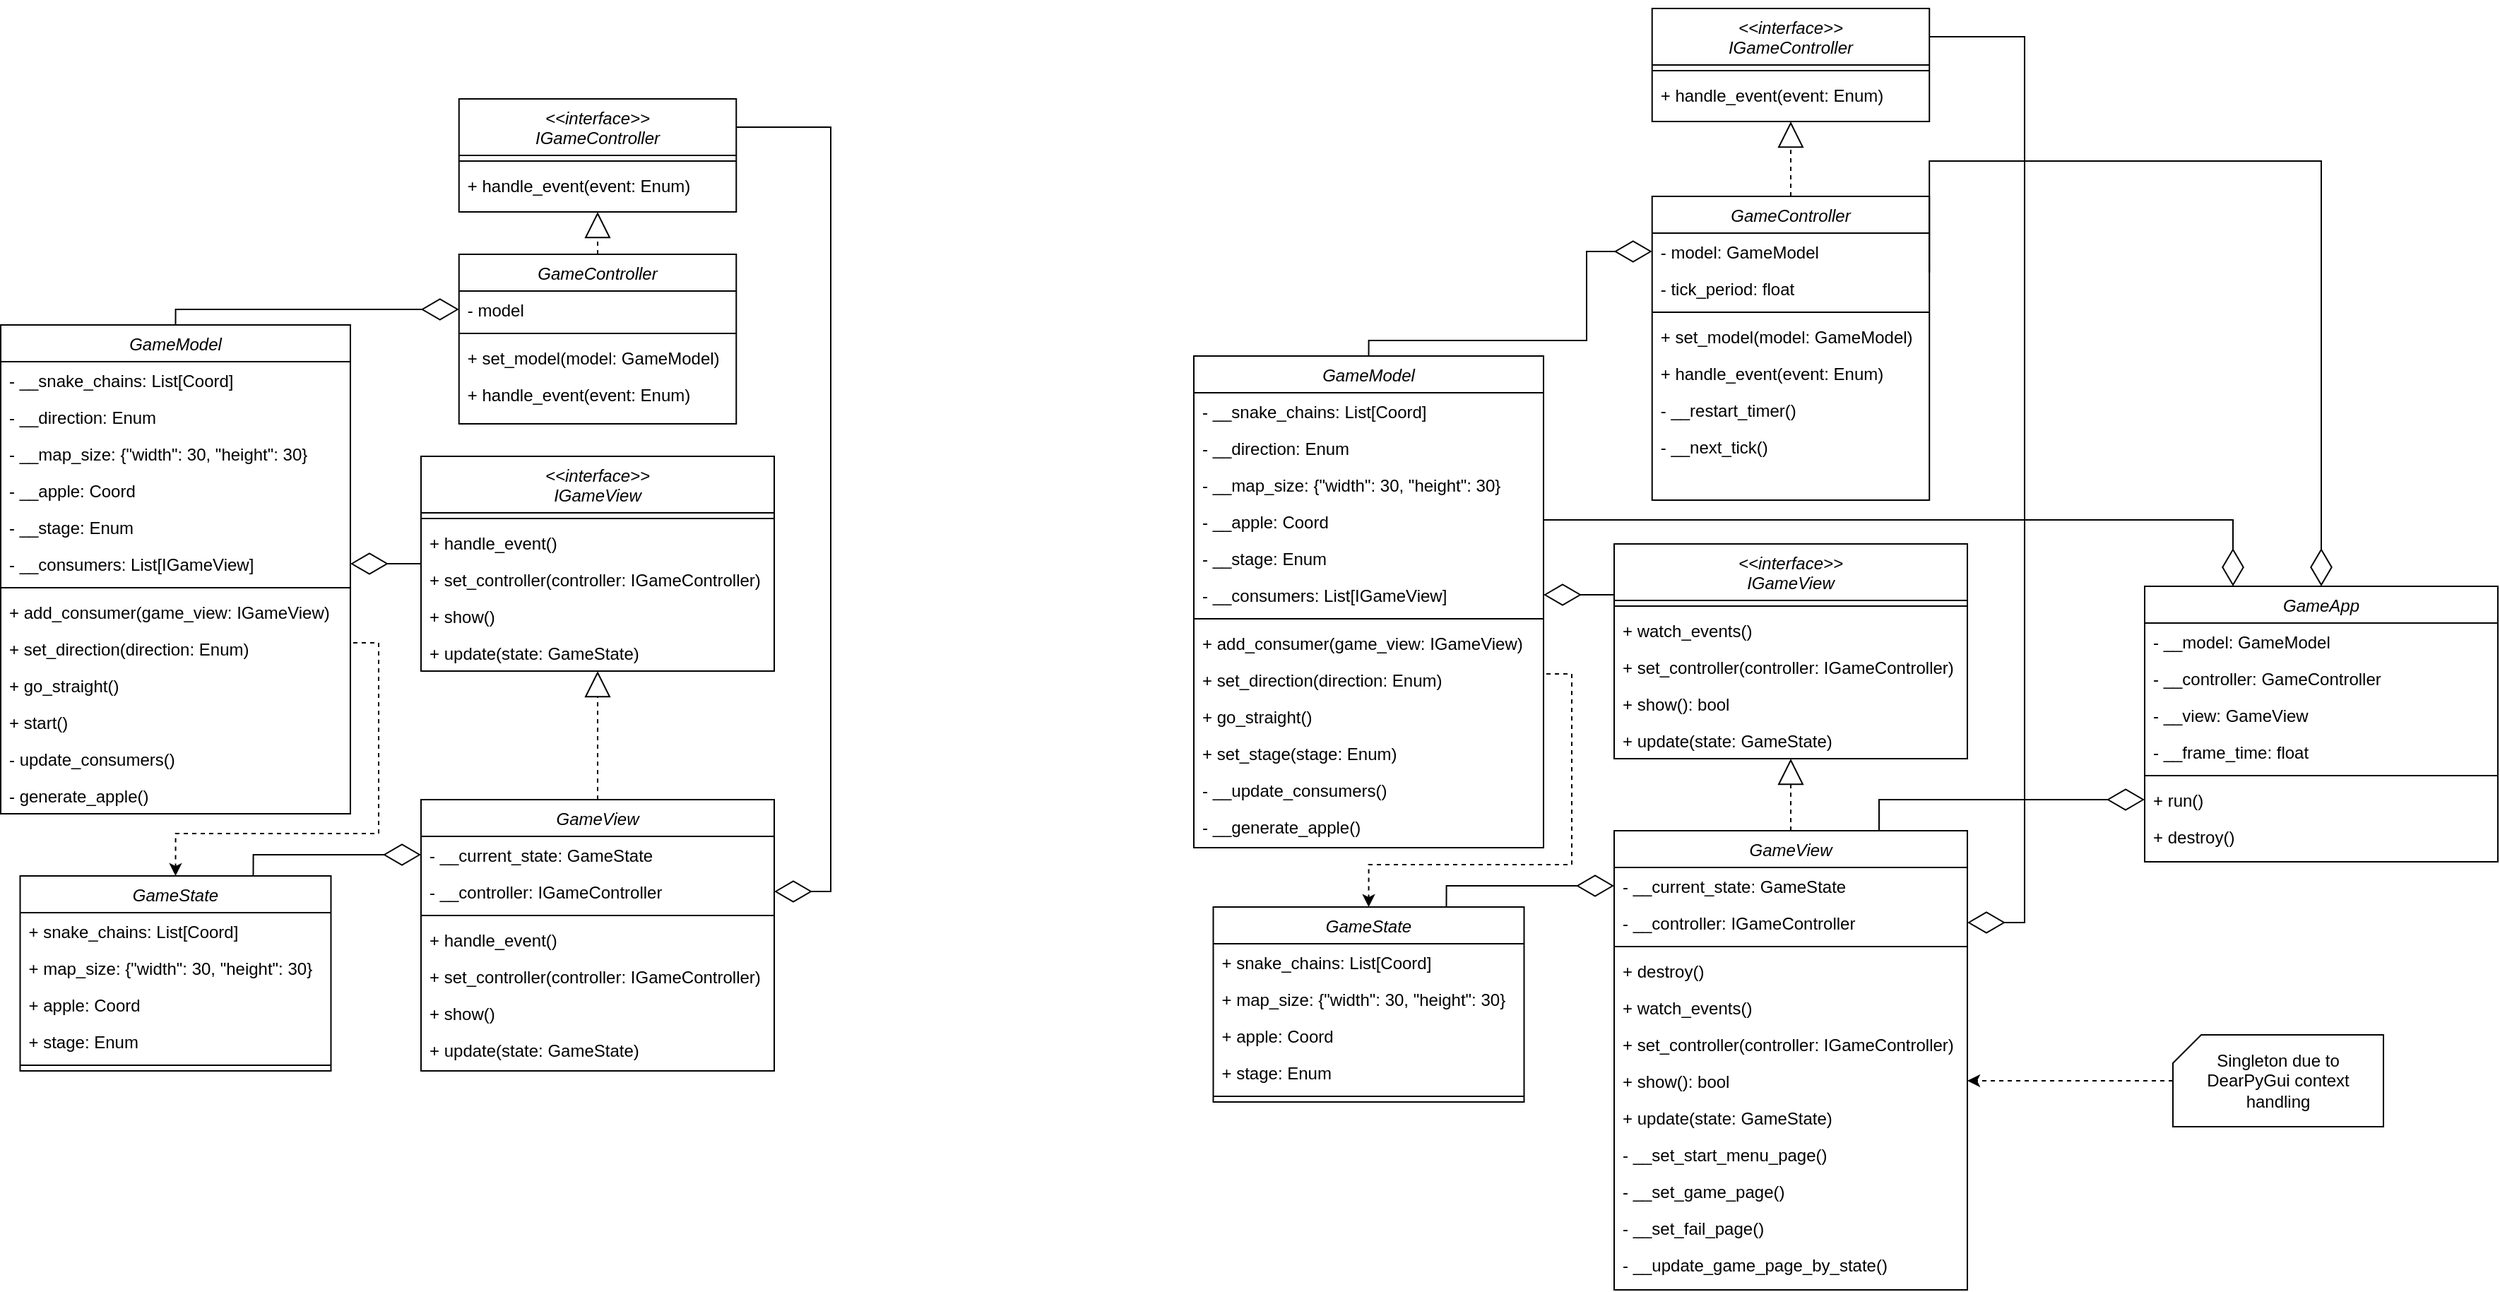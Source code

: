 <mxfile version="26.1.1">
  <diagram id="C5RBs43oDa-KdzZeNtuy" name="Page-1">
    <mxGraphModel dx="2183" dy="887" grid="0" gridSize="10" guides="1" tooltips="1" connect="1" arrows="1" fold="1" page="0" pageScale="1" pageWidth="827" pageHeight="1169" math="0" shadow="0">
      <root>
        <mxCell id="WIyWlLk6GJQsqaUBKTNV-0" />
        <mxCell id="WIyWlLk6GJQsqaUBKTNV-1" parent="WIyWlLk6GJQsqaUBKTNV-0" />
        <mxCell id="zkfFHV4jXpPFQw0GAbJ--0" value="GameController" style="swimlane;fontStyle=2;align=center;verticalAlign=top;childLayout=stackLayout;horizontal=1;startSize=26;horizontalStack=0;resizeParent=1;resizeLast=0;collapsible=1;marginBottom=0;rounded=0;shadow=0;strokeWidth=1;" parent="WIyWlLk6GJQsqaUBKTNV-1" vertex="1">
          <mxGeometry x="426.88" y="200" width="196.25" height="120" as="geometry">
            <mxRectangle x="230" y="140" width="160" height="26" as="alternateBounds" />
          </mxGeometry>
        </mxCell>
        <mxCell id="aWHL2yX7AzBpbbSKwLb2-86" value="- model" style="text;align=left;verticalAlign=top;spacingLeft=4;spacingRight=4;overflow=hidden;rotatable=0;points=[[0,0.5],[1,0.5]];portConstraint=eastwest;" parent="zkfFHV4jXpPFQw0GAbJ--0" vertex="1">
          <mxGeometry y="26" width="196.25" height="26" as="geometry" />
        </mxCell>
        <mxCell id="zkfFHV4jXpPFQw0GAbJ--4" value="" style="line;html=1;strokeWidth=1;align=left;verticalAlign=middle;spacingTop=-1;spacingLeft=3;spacingRight=3;rotatable=0;labelPosition=right;points=[];portConstraint=eastwest;" parent="zkfFHV4jXpPFQw0GAbJ--0" vertex="1">
          <mxGeometry y="52" width="196.25" height="8" as="geometry" />
        </mxCell>
        <mxCell id="aWHL2yX7AzBpbbSKwLb2-87" value="+ set_model(model: GameModel)" style="text;align=left;verticalAlign=top;spacingLeft=4;spacingRight=4;overflow=hidden;rotatable=0;points=[[0,0.5],[1,0.5]];portConstraint=eastwest;" parent="zkfFHV4jXpPFQw0GAbJ--0" vertex="1">
          <mxGeometry y="60" width="196.25" height="26" as="geometry" />
        </mxCell>
        <mxCell id="aWHL2yX7AzBpbbSKwLb2-88" value="+ handle_event(event: Enum)" style="text;align=left;verticalAlign=top;spacingLeft=4;spacingRight=4;overflow=hidden;rotatable=0;points=[[0,0.5],[1,0.5]];portConstraint=eastwest;" parent="zkfFHV4jXpPFQw0GAbJ--0" vertex="1">
          <mxGeometry y="86" width="196.25" height="26" as="geometry" />
        </mxCell>
        <mxCell id="aWHL2yX7AzBpbbSKwLb2-68" style="edgeStyle=orthogonalEdgeStyle;rounded=0;orthogonalLoop=1;jettySize=auto;html=1;dashed=1;entryX=0.5;entryY=0;entryDx=0;entryDy=0;exitX=1;exitY=0.5;exitDx=0;exitDy=0;" parent="WIyWlLk6GJQsqaUBKTNV-1" source="aWHL2yX7AzBpbbSKwLb2-71" target="aWHL2yX7AzBpbbSKwLb2-52" edge="1">
          <mxGeometry relative="1" as="geometry">
            <Array as="points">
              <mxPoint x="350" y="475" />
              <mxPoint x="370" y="475" />
              <mxPoint x="370" y="610" />
              <mxPoint x="226" y="610" />
            </Array>
          </mxGeometry>
        </mxCell>
        <mxCell id="zkfFHV4jXpPFQw0GAbJ--13" value="GameModel" style="swimlane;fontStyle=2;align=center;verticalAlign=top;childLayout=stackLayout;horizontal=1;startSize=26;horizontalStack=0;resizeParent=1;resizeLast=0;collapsible=1;marginBottom=0;rounded=0;shadow=0;strokeWidth=1;" parent="WIyWlLk6GJQsqaUBKTNV-1" vertex="1">
          <mxGeometry x="102.5" y="250" width="247.5" height="346" as="geometry">
            <mxRectangle x="340" y="380" width="170" height="26" as="alternateBounds" />
          </mxGeometry>
        </mxCell>
        <mxCell id="zkfFHV4jXpPFQw0GAbJ--14" value="- __snake_chains: List[Coord]" style="text;align=left;verticalAlign=top;spacingLeft=4;spacingRight=4;overflow=hidden;rotatable=0;points=[[0,0.5],[1,0.5]];portConstraint=eastwest;" parent="zkfFHV4jXpPFQw0GAbJ--13" vertex="1">
          <mxGeometry y="26" width="247.5" height="26" as="geometry" />
        </mxCell>
        <mxCell id="aWHL2yX7AzBpbbSKwLb2-80" value="- __direction: Enum" style="text;align=left;verticalAlign=top;spacingLeft=4;spacingRight=4;overflow=hidden;rotatable=0;points=[[0,0.5],[1,0.5]];portConstraint=eastwest;" parent="zkfFHV4jXpPFQw0GAbJ--13" vertex="1">
          <mxGeometry y="52" width="247.5" height="26" as="geometry" />
        </mxCell>
        <mxCell id="aWHL2yX7AzBpbbSKwLb2-18" value="- __map_size: {&quot;width&quot;: 30, &quot;height&quot;: 30}" style="text;align=left;verticalAlign=top;spacingLeft=4;spacingRight=4;overflow=hidden;rotatable=0;points=[[0,0.5],[1,0.5]];portConstraint=eastwest;" parent="zkfFHV4jXpPFQw0GAbJ--13" vertex="1">
          <mxGeometry y="78" width="247.5" height="26" as="geometry" />
        </mxCell>
        <mxCell id="aWHL2yX7AzBpbbSKwLb2-17" value="- __apple: Coord" style="text;align=left;verticalAlign=top;spacingLeft=4;spacingRight=4;overflow=hidden;rotatable=0;points=[[0,0.5],[1,0.5]];portConstraint=eastwest;" parent="zkfFHV4jXpPFQw0GAbJ--13" vertex="1">
          <mxGeometry y="104" width="247.5" height="26" as="geometry" />
        </mxCell>
        <mxCell id="aWHL2yX7AzBpbbSKwLb2-24" value="- __stage: Enum" style="text;align=left;verticalAlign=top;spacingLeft=4;spacingRight=4;overflow=hidden;rotatable=0;points=[[0,0.5],[1,0.5]];portConstraint=eastwest;" parent="zkfFHV4jXpPFQw0GAbJ--13" vertex="1">
          <mxGeometry y="130" width="247.5" height="26" as="geometry" />
        </mxCell>
        <mxCell id="aWHL2yX7AzBpbbSKwLb2-79" value="- __consumers: List[IGameView]" style="text;align=left;verticalAlign=top;spacingLeft=4;spacingRight=4;overflow=hidden;rotatable=0;points=[[0,0.5],[1,0.5]];portConstraint=eastwest;" parent="zkfFHV4jXpPFQw0GAbJ--13" vertex="1">
          <mxGeometry y="156" width="247.5" height="26" as="geometry" />
        </mxCell>
        <mxCell id="zkfFHV4jXpPFQw0GAbJ--15" value="" style="line;html=1;strokeWidth=1;align=left;verticalAlign=middle;spacingTop=-1;spacingLeft=3;spacingRight=3;rotatable=0;labelPosition=right;points=[];portConstraint=eastwest;" parent="zkfFHV4jXpPFQw0GAbJ--13" vertex="1">
          <mxGeometry y="182" width="247.5" height="8" as="geometry" />
        </mxCell>
        <mxCell id="aWHL2yX7AzBpbbSKwLb2-23" value="+ add_consumer(game_view: IGameView)" style="text;align=left;verticalAlign=top;spacingLeft=4;spacingRight=4;overflow=hidden;rotatable=0;points=[[0,0.5],[1,0.5]];portConstraint=eastwest;" parent="zkfFHV4jXpPFQw0GAbJ--13" vertex="1">
          <mxGeometry y="190" width="247.5" height="26" as="geometry" />
        </mxCell>
        <mxCell id="aWHL2yX7AzBpbbSKwLb2-20" value="+ set_direction(direction: Enum)" style="text;align=left;verticalAlign=top;spacingLeft=4;spacingRight=4;overflow=hidden;rotatable=0;points=[[0,0.5],[1,0.5]];portConstraint=eastwest;" parent="zkfFHV4jXpPFQw0GAbJ--13" vertex="1">
          <mxGeometry y="216" width="247.5" height="26" as="geometry" />
        </mxCell>
        <mxCell id="aWHL2yX7AzBpbbSKwLb2-22" value="+ go_straight()" style="text;align=left;verticalAlign=top;spacingLeft=4;spacingRight=4;overflow=hidden;rotatable=0;points=[[0,0.5],[1,0.5]];portConstraint=eastwest;" parent="zkfFHV4jXpPFQw0GAbJ--13" vertex="1">
          <mxGeometry y="242" width="247.5" height="26" as="geometry" />
        </mxCell>
        <mxCell id="aWHL2yX7AzBpbbSKwLb2-105" value="+ start()" style="text;align=left;verticalAlign=top;spacingLeft=4;spacingRight=4;overflow=hidden;rotatable=0;points=[[0,0.5],[1,0.5]];portConstraint=eastwest;" parent="zkfFHV4jXpPFQw0GAbJ--13" vertex="1">
          <mxGeometry y="268" width="247.5" height="26" as="geometry" />
        </mxCell>
        <mxCell id="aWHL2yX7AzBpbbSKwLb2-71" value="- update_consumers()" style="text;align=left;verticalAlign=top;spacingLeft=4;spacingRight=4;overflow=hidden;rotatable=0;points=[[0,0.5],[1,0.5]];portConstraint=eastwest;" parent="zkfFHV4jXpPFQw0GAbJ--13" vertex="1">
          <mxGeometry y="294" width="247.5" height="26" as="geometry" />
        </mxCell>
        <mxCell id="aWHL2yX7AzBpbbSKwLb2-103" value="- generate_apple()" style="text;align=left;verticalAlign=top;spacingLeft=4;spacingRight=4;overflow=hidden;rotatable=0;points=[[0,0.5],[1,0.5]];portConstraint=eastwest;" parent="zkfFHV4jXpPFQw0GAbJ--13" vertex="1">
          <mxGeometry y="320" width="247.5" height="26" as="geometry" />
        </mxCell>
        <mxCell id="aWHL2yX7AzBpbbSKwLb2-36" value="GameView" style="swimlane;fontStyle=2;align=center;verticalAlign=top;childLayout=stackLayout;horizontal=1;startSize=26;horizontalStack=0;resizeParent=1;resizeLast=0;collapsible=1;marginBottom=0;rounded=0;shadow=0;strokeWidth=1;" parent="WIyWlLk6GJQsqaUBKTNV-1" vertex="1">
          <mxGeometry x="400" y="586" width="250" height="192" as="geometry">
            <mxRectangle x="550" y="140" width="160" height="26" as="alternateBounds" />
          </mxGeometry>
        </mxCell>
        <mxCell id="aWHL2yX7AzBpbbSKwLb2-37" value="- __current_state: GameState" style="text;align=left;verticalAlign=top;spacingLeft=4;spacingRight=4;overflow=hidden;rotatable=0;points=[[0,0.5],[1,0.5]];portConstraint=eastwest;" parent="aWHL2yX7AzBpbbSKwLb2-36" vertex="1">
          <mxGeometry y="26" width="250" height="26" as="geometry" />
        </mxCell>
        <mxCell id="aWHL2yX7AzBpbbSKwLb2-83" value="- __controller: IGameController" style="text;align=left;verticalAlign=top;spacingLeft=4;spacingRight=4;overflow=hidden;rotatable=0;points=[[0,0.5],[1,0.5]];portConstraint=eastwest;" parent="aWHL2yX7AzBpbbSKwLb2-36" vertex="1">
          <mxGeometry y="52" width="250" height="26" as="geometry" />
        </mxCell>
        <mxCell id="aWHL2yX7AzBpbbSKwLb2-38" value="" style="line;html=1;strokeWidth=1;align=left;verticalAlign=middle;spacingTop=-1;spacingLeft=3;spacingRight=3;rotatable=0;labelPosition=right;points=[];portConstraint=eastwest;" parent="aWHL2yX7AzBpbbSKwLb2-36" vertex="1">
          <mxGeometry y="78" width="250" height="8" as="geometry" />
        </mxCell>
        <mxCell id="aWHL2yX7AzBpbbSKwLb2-96" value="+ handle_event()" style="text;align=left;verticalAlign=top;spacingLeft=4;spacingRight=4;overflow=hidden;rotatable=0;points=[[0,0.5],[1,0.5]];portConstraint=eastwest;" parent="aWHL2yX7AzBpbbSKwLb2-36" vertex="1">
          <mxGeometry y="86" width="250" height="26" as="geometry" />
        </mxCell>
        <mxCell id="aWHL2yX7AzBpbbSKwLb2-97" value="+ set_controller(controller: IGameController)" style="text;align=left;verticalAlign=top;spacingLeft=4;spacingRight=4;overflow=hidden;rotatable=0;points=[[0,0.5],[1,0.5]];portConstraint=eastwest;" parent="aWHL2yX7AzBpbbSKwLb2-36" vertex="1">
          <mxGeometry y="112" width="250" height="26" as="geometry" />
        </mxCell>
        <mxCell id="aWHL2yX7AzBpbbSKwLb2-98" value="+ show()" style="text;align=left;verticalAlign=top;spacingLeft=4;spacingRight=4;overflow=hidden;rotatable=0;points=[[0,0.5],[1,0.5]];portConstraint=eastwest;" parent="aWHL2yX7AzBpbbSKwLb2-36" vertex="1">
          <mxGeometry y="138" width="250" height="26" as="geometry" />
        </mxCell>
        <mxCell id="aWHL2yX7AzBpbbSKwLb2-99" value="+ update(state: GameState)" style="text;align=left;verticalAlign=top;spacingLeft=4;spacingRight=4;overflow=hidden;rotatable=0;points=[[0,0.5],[1,0.5]];portConstraint=eastwest;" parent="aWHL2yX7AzBpbbSKwLb2-36" vertex="1">
          <mxGeometry y="164" width="250" height="26" as="geometry" />
        </mxCell>
        <mxCell id="aWHL2yX7AzBpbbSKwLb2-51" value="" style="endArrow=block;endSize=16;endFill=0;html=1;rounded=0;exitX=0.5;exitY=0;exitDx=0;exitDy=0;entryX=0.5;entryY=1;entryDx=0;entryDy=0;dashed=1;" parent="WIyWlLk6GJQsqaUBKTNV-1" source="aWHL2yX7AzBpbbSKwLb2-36" target="aWHL2yX7AzBpbbSKwLb2-72" edge="1">
          <mxGeometry width="160" relative="1" as="geometry">
            <mxPoint x="148" y="408" as="sourcePoint" />
            <mxPoint x="495" y="260.0" as="targetPoint" />
          </mxGeometry>
        </mxCell>
        <mxCell id="aWHL2yX7AzBpbbSKwLb2-52" value="GameState" style="swimlane;fontStyle=2;align=center;verticalAlign=top;childLayout=stackLayout;horizontal=1;startSize=26;horizontalStack=0;resizeParent=1;resizeLast=0;collapsible=1;marginBottom=0;rounded=0;shadow=0;strokeWidth=1;" parent="WIyWlLk6GJQsqaUBKTNV-1" vertex="1">
          <mxGeometry x="116.25" y="640" width="220" height="138" as="geometry">
            <mxRectangle x="550" y="140" width="160" height="26" as="alternateBounds" />
          </mxGeometry>
        </mxCell>
        <mxCell id="aWHL2yX7AzBpbbSKwLb2-62" value="+ snake_chains: List[Coord]" style="text;align=left;verticalAlign=top;spacingLeft=4;spacingRight=4;overflow=hidden;rotatable=0;points=[[0,0.5],[1,0.5]];portConstraint=eastwest;" parent="aWHL2yX7AzBpbbSKwLb2-52" vertex="1">
          <mxGeometry y="26" width="220" height="26" as="geometry" />
        </mxCell>
        <mxCell id="aWHL2yX7AzBpbbSKwLb2-63" value="+ map_size: {&quot;width&quot;: 30, &quot;height&quot;: 30}" style="text;align=left;verticalAlign=top;spacingLeft=4;spacingRight=4;overflow=hidden;rotatable=0;points=[[0,0.5],[1,0.5]];portConstraint=eastwest;" parent="aWHL2yX7AzBpbbSKwLb2-52" vertex="1">
          <mxGeometry y="52" width="220" height="26" as="geometry" />
        </mxCell>
        <mxCell id="aWHL2yX7AzBpbbSKwLb2-64" value="+ apple: Coord" style="text;align=left;verticalAlign=top;spacingLeft=4;spacingRight=4;overflow=hidden;rotatable=0;points=[[0,0.5],[1,0.5]];portConstraint=eastwest;" parent="aWHL2yX7AzBpbbSKwLb2-52" vertex="1">
          <mxGeometry y="78" width="220" height="26" as="geometry" />
        </mxCell>
        <mxCell id="aWHL2yX7AzBpbbSKwLb2-65" value="+ stage: Enum" style="text;align=left;verticalAlign=top;spacingLeft=4;spacingRight=4;overflow=hidden;rotatable=0;points=[[0,0.5],[1,0.5]];portConstraint=eastwest;" parent="aWHL2yX7AzBpbbSKwLb2-52" vertex="1">
          <mxGeometry y="104" width="220" height="26" as="geometry" />
        </mxCell>
        <mxCell id="aWHL2yX7AzBpbbSKwLb2-54" value="" style="line;html=1;strokeWidth=1;align=left;verticalAlign=middle;spacingTop=-1;spacingLeft=3;spacingRight=3;rotatable=0;labelPosition=right;points=[];portConstraint=eastwest;" parent="aWHL2yX7AzBpbbSKwLb2-52" vertex="1">
          <mxGeometry y="130" width="220" height="8" as="geometry" />
        </mxCell>
        <mxCell id="aWHL2yX7AzBpbbSKwLb2-66" value="" style="endArrow=diamondThin;endFill=0;endSize=24;html=1;rounded=0;entryX=0;entryY=0.5;entryDx=0;entryDy=0;exitX=0.75;exitY=0;exitDx=0;exitDy=0;edgeStyle=orthogonalEdgeStyle;" parent="WIyWlLk6GJQsqaUBKTNV-1" source="aWHL2yX7AzBpbbSKwLb2-52" target="aWHL2yX7AzBpbbSKwLb2-37" edge="1">
          <mxGeometry width="160" relative="1" as="geometry">
            <mxPoint x="460" y="400" as="sourcePoint" />
            <mxPoint x="450" y="-42" as="targetPoint" />
            <Array as="points">
              <mxPoint x="281" y="625" />
            </Array>
          </mxGeometry>
        </mxCell>
        <mxCell id="aWHL2yX7AzBpbbSKwLb2-72" value="&lt;&lt;interface&gt;&gt;&#xa;IGameView" style="swimlane;fontStyle=2;align=center;verticalAlign=top;childLayout=stackLayout;horizontal=1;startSize=40;horizontalStack=0;resizeParent=1;resizeLast=0;collapsible=1;marginBottom=0;rounded=0;shadow=0;strokeWidth=1;" parent="WIyWlLk6GJQsqaUBKTNV-1" vertex="1">
          <mxGeometry x="400" y="343" width="250" height="152" as="geometry">
            <mxRectangle x="550" y="140" width="160" height="26" as="alternateBounds" />
          </mxGeometry>
        </mxCell>
        <mxCell id="aWHL2yX7AzBpbbSKwLb2-74" value="" style="line;html=1;strokeWidth=1;align=left;verticalAlign=middle;spacingTop=-1;spacingLeft=3;spacingRight=3;rotatable=0;labelPosition=right;points=[];portConstraint=eastwest;" parent="aWHL2yX7AzBpbbSKwLb2-72" vertex="1">
          <mxGeometry y="40" width="250" height="8" as="geometry" />
        </mxCell>
        <mxCell id="aWHL2yX7AzBpbbSKwLb2-84" value="+ handle_event()" style="text;align=left;verticalAlign=top;spacingLeft=4;spacingRight=4;overflow=hidden;rotatable=0;points=[[0,0.5],[1,0.5]];portConstraint=eastwest;" parent="aWHL2yX7AzBpbbSKwLb2-72" vertex="1">
          <mxGeometry y="48" width="250" height="26" as="geometry" />
        </mxCell>
        <mxCell id="aWHL2yX7AzBpbbSKwLb2-85" value="+ set_controller(controller: IGameController)" style="text;align=left;verticalAlign=top;spacingLeft=4;spacingRight=4;overflow=hidden;rotatable=0;points=[[0,0.5],[1,0.5]];portConstraint=eastwest;" parent="aWHL2yX7AzBpbbSKwLb2-72" vertex="1">
          <mxGeometry y="74" width="250" height="26" as="geometry" />
        </mxCell>
        <mxCell id="aWHL2yX7AzBpbbSKwLb2-76" value="+ show()" style="text;align=left;verticalAlign=top;spacingLeft=4;spacingRight=4;overflow=hidden;rotatable=0;points=[[0,0.5],[1,0.5]];portConstraint=eastwest;" parent="aWHL2yX7AzBpbbSKwLb2-72" vertex="1">
          <mxGeometry y="100" width="250" height="26" as="geometry" />
        </mxCell>
        <mxCell id="aWHL2yX7AzBpbbSKwLb2-81" value="+ update(state: GameState)" style="text;align=left;verticalAlign=top;spacingLeft=4;spacingRight=4;overflow=hidden;rotatable=0;points=[[0,0.5],[1,0.5]];portConstraint=eastwest;" parent="aWHL2yX7AzBpbbSKwLb2-72" vertex="1">
          <mxGeometry y="126" width="250" height="26" as="geometry" />
        </mxCell>
        <mxCell id="aWHL2yX7AzBpbbSKwLb2-78" value="" style="endArrow=diamondThin;endFill=0;endSize=24;html=1;rounded=0;entryX=1;entryY=0.5;entryDx=0;entryDy=0;exitX=0;exitY=0.5;exitDx=0;exitDy=0;edgeStyle=orthogonalEdgeStyle;" parent="WIyWlLk6GJQsqaUBKTNV-1" source="aWHL2yX7AzBpbbSKwLb2-72" target="aWHL2yX7AzBpbbSKwLb2-79" edge="1">
          <mxGeometry width="160" relative="1" as="geometry">
            <mxPoint x="465" y="540" as="sourcePoint" />
            <mxPoint x="585" y="470" as="targetPoint" />
          </mxGeometry>
        </mxCell>
        <mxCell id="aWHL2yX7AzBpbbSKwLb2-89" value="&lt;&lt;interface&gt;&gt;&#xa;IGameController" style="swimlane;fontStyle=2;align=center;verticalAlign=top;childLayout=stackLayout;horizontal=1;startSize=40;horizontalStack=0;resizeParent=1;resizeLast=0;collapsible=1;marginBottom=0;rounded=0;shadow=0;strokeWidth=1;" parent="WIyWlLk6GJQsqaUBKTNV-1" vertex="1">
          <mxGeometry x="426.88" y="90" width="196.25" height="80" as="geometry">
            <mxRectangle x="230" y="140" width="160" height="26" as="alternateBounds" />
          </mxGeometry>
        </mxCell>
        <mxCell id="aWHL2yX7AzBpbbSKwLb2-91" value="" style="line;html=1;strokeWidth=1;align=left;verticalAlign=middle;spacingTop=-1;spacingLeft=3;spacingRight=3;rotatable=0;labelPosition=right;points=[];portConstraint=eastwest;" parent="aWHL2yX7AzBpbbSKwLb2-89" vertex="1">
          <mxGeometry y="40" width="196.25" height="8" as="geometry" />
        </mxCell>
        <mxCell id="aWHL2yX7AzBpbbSKwLb2-93" value="+ handle_event(event: Enum)" style="text;align=left;verticalAlign=top;spacingLeft=4;spacingRight=4;overflow=hidden;rotatable=0;points=[[0,0.5],[1,0.5]];portConstraint=eastwest;" parent="aWHL2yX7AzBpbbSKwLb2-89" vertex="1">
          <mxGeometry y="48" width="196.25" height="26" as="geometry" />
        </mxCell>
        <mxCell id="aWHL2yX7AzBpbbSKwLb2-94" value="" style="endArrow=diamondThin;endFill=0;endSize=24;html=1;rounded=0;entryX=0;entryY=0.5;entryDx=0;entryDy=0;exitX=0.5;exitY=0;exitDx=0;exitDy=0;edgeStyle=orthogonalEdgeStyle;" parent="WIyWlLk6GJQsqaUBKTNV-1" source="zkfFHV4jXpPFQw0GAbJ--13" target="aWHL2yX7AzBpbbSKwLb2-86" edge="1">
          <mxGeometry width="160" relative="1" as="geometry">
            <mxPoint x="465" y="570" as="sourcePoint" />
            <mxPoint x="540" y="309" as="targetPoint" />
            <Array as="points">
              <mxPoint x="226" y="239" />
            </Array>
          </mxGeometry>
        </mxCell>
        <mxCell id="aWHL2yX7AzBpbbSKwLb2-95" value="" style="endArrow=block;endSize=16;endFill=0;html=1;rounded=0;exitX=0.5;exitY=0;exitDx=0;exitDy=0;dashed=1;entryX=0.5;entryY=1;entryDx=0;entryDy=0;edgeStyle=orthogonalEdgeStyle;" parent="WIyWlLk6GJQsqaUBKTNV-1" source="zkfFHV4jXpPFQw0GAbJ--0" target="aWHL2yX7AzBpbbSKwLb2-89" edge="1">
          <mxGeometry width="160" relative="1" as="geometry">
            <mxPoint x="848.13" y="550" as="sourcePoint" />
            <mxPoint x="544.13" y="-10" as="targetPoint" />
          </mxGeometry>
        </mxCell>
        <mxCell id="aWHL2yX7AzBpbbSKwLb2-101" value="" style="endArrow=diamondThin;endFill=0;endSize=24;html=1;rounded=0;entryX=1;entryY=0.5;entryDx=0;entryDy=0;exitX=1;exitY=0.25;exitDx=0;exitDy=0;edgeStyle=orthogonalEdgeStyle;" parent="WIyWlLk6GJQsqaUBKTNV-1" source="aWHL2yX7AzBpbbSKwLb2-89" target="aWHL2yX7AzBpbbSKwLb2-83" edge="1">
          <mxGeometry width="160" relative="1" as="geometry">
            <mxPoint x="236" y="230" as="sourcePoint" />
            <mxPoint x="194" y="-153" as="targetPoint" />
            <Array as="points">
              <mxPoint x="690" y="110" />
              <mxPoint x="690" y="651" />
            </Array>
          </mxGeometry>
        </mxCell>
        <mxCell id="0ZU1RupNfdoevUsRZqjX-0" value="GameController" style="swimlane;fontStyle=2;align=center;verticalAlign=top;childLayout=stackLayout;horizontal=1;startSize=26;horizontalStack=0;resizeParent=1;resizeLast=0;collapsible=1;marginBottom=0;rounded=0;shadow=0;strokeWidth=1;" vertex="1" parent="WIyWlLk6GJQsqaUBKTNV-1">
          <mxGeometry x="1271.37" y="159" width="196.25" height="215" as="geometry">
            <mxRectangle x="230" y="140" width="160" height="26" as="alternateBounds" />
          </mxGeometry>
        </mxCell>
        <mxCell id="0ZU1RupNfdoevUsRZqjX-1" value="- model: GameModel" style="text;align=left;verticalAlign=top;spacingLeft=4;spacingRight=4;overflow=hidden;rotatable=0;points=[[0,0.5],[1,0.5]];portConstraint=eastwest;" vertex="1" parent="0ZU1RupNfdoevUsRZqjX-0">
          <mxGeometry y="26" width="196.25" height="26" as="geometry" />
        </mxCell>
        <mxCell id="0ZU1RupNfdoevUsRZqjX-63" value="- tick_period: float" style="text;align=left;verticalAlign=top;spacingLeft=4;spacingRight=4;overflow=hidden;rotatable=0;points=[[0,0.5],[1,0.5]];portConstraint=eastwest;" vertex="1" parent="0ZU1RupNfdoevUsRZqjX-0">
          <mxGeometry y="52" width="196.25" height="26" as="geometry" />
        </mxCell>
        <mxCell id="0ZU1RupNfdoevUsRZqjX-2" value="" style="line;html=1;strokeWidth=1;align=left;verticalAlign=middle;spacingTop=-1;spacingLeft=3;spacingRight=3;rotatable=0;labelPosition=right;points=[];portConstraint=eastwest;" vertex="1" parent="0ZU1RupNfdoevUsRZqjX-0">
          <mxGeometry y="78" width="196.25" height="8" as="geometry" />
        </mxCell>
        <mxCell id="0ZU1RupNfdoevUsRZqjX-3" value="+ set_model(model: GameModel)" style="text;align=left;verticalAlign=top;spacingLeft=4;spacingRight=4;overflow=hidden;rotatable=0;points=[[0,0.5],[1,0.5]];portConstraint=eastwest;" vertex="1" parent="0ZU1RupNfdoevUsRZqjX-0">
          <mxGeometry y="86" width="196.25" height="26" as="geometry" />
        </mxCell>
        <mxCell id="0ZU1RupNfdoevUsRZqjX-4" value="+ handle_event(event: Enum)" style="text;align=left;verticalAlign=top;spacingLeft=4;spacingRight=4;overflow=hidden;rotatable=0;points=[[0,0.5],[1,0.5]];portConstraint=eastwest;" vertex="1" parent="0ZU1RupNfdoevUsRZqjX-0">
          <mxGeometry y="112" width="196.25" height="26" as="geometry" />
        </mxCell>
        <mxCell id="0ZU1RupNfdoevUsRZqjX-64" value="- __restart_timer()" style="text;align=left;verticalAlign=top;spacingLeft=4;spacingRight=4;overflow=hidden;rotatable=0;points=[[0,0.5],[1,0.5]];portConstraint=eastwest;" vertex="1" parent="0ZU1RupNfdoevUsRZqjX-0">
          <mxGeometry y="138" width="196.25" height="26" as="geometry" />
        </mxCell>
        <mxCell id="0ZU1RupNfdoevUsRZqjX-65" value="- __next_tick()" style="text;align=left;verticalAlign=top;spacingLeft=4;spacingRight=4;overflow=hidden;rotatable=0;points=[[0,0.5],[1,0.5]];portConstraint=eastwest;" vertex="1" parent="0ZU1RupNfdoevUsRZqjX-0">
          <mxGeometry y="164" width="196.25" height="26" as="geometry" />
        </mxCell>
        <mxCell id="0ZU1RupNfdoevUsRZqjX-5" style="edgeStyle=orthogonalEdgeStyle;rounded=0;orthogonalLoop=1;jettySize=auto;html=1;dashed=1;entryX=0.5;entryY=0;entryDx=0;entryDy=0;exitX=1;exitY=0.5;exitDx=0;exitDy=0;" edge="1" parent="WIyWlLk6GJQsqaUBKTNV-1" source="0ZU1RupNfdoevUsRZqjX-18" target="0ZU1RupNfdoevUsRZqjX-29">
          <mxGeometry relative="1" as="geometry">
            <Array as="points">
              <mxPoint x="1194.5" y="497" />
              <mxPoint x="1214.5" y="497" />
              <mxPoint x="1214.5" y="632" />
              <mxPoint x="1070.5" y="632" />
            </Array>
          </mxGeometry>
        </mxCell>
        <mxCell id="0ZU1RupNfdoevUsRZqjX-6" value="GameModel" style="swimlane;fontStyle=2;align=center;verticalAlign=top;childLayout=stackLayout;horizontal=1;startSize=26;horizontalStack=0;resizeParent=1;resizeLast=0;collapsible=1;marginBottom=0;rounded=0;shadow=0;strokeWidth=1;" vertex="1" parent="WIyWlLk6GJQsqaUBKTNV-1">
          <mxGeometry x="947" y="272" width="247.5" height="348" as="geometry">
            <mxRectangle x="340" y="380" width="170" height="26" as="alternateBounds" />
          </mxGeometry>
        </mxCell>
        <mxCell id="0ZU1RupNfdoevUsRZqjX-7" value="- __snake_chains: List[Coord]" style="text;align=left;verticalAlign=top;spacingLeft=4;spacingRight=4;overflow=hidden;rotatable=0;points=[[0,0.5],[1,0.5]];portConstraint=eastwest;" vertex="1" parent="0ZU1RupNfdoevUsRZqjX-6">
          <mxGeometry y="26" width="247.5" height="26" as="geometry" />
        </mxCell>
        <mxCell id="0ZU1RupNfdoevUsRZqjX-8" value="- __direction: Enum" style="text;align=left;verticalAlign=top;spacingLeft=4;spacingRight=4;overflow=hidden;rotatable=0;points=[[0,0.5],[1,0.5]];portConstraint=eastwest;" vertex="1" parent="0ZU1RupNfdoevUsRZqjX-6">
          <mxGeometry y="52" width="247.5" height="26" as="geometry" />
        </mxCell>
        <mxCell id="0ZU1RupNfdoevUsRZqjX-9" value="- __map_size: {&quot;width&quot;: 30, &quot;height&quot;: 30}" style="text;align=left;verticalAlign=top;spacingLeft=4;spacingRight=4;overflow=hidden;rotatable=0;points=[[0,0.5],[1,0.5]];portConstraint=eastwest;" vertex="1" parent="0ZU1RupNfdoevUsRZqjX-6">
          <mxGeometry y="78" width="247.5" height="26" as="geometry" />
        </mxCell>
        <mxCell id="0ZU1RupNfdoevUsRZqjX-10" value="- __apple: Coord" style="text;align=left;verticalAlign=top;spacingLeft=4;spacingRight=4;overflow=hidden;rotatable=0;points=[[0,0.5],[1,0.5]];portConstraint=eastwest;" vertex="1" parent="0ZU1RupNfdoevUsRZqjX-6">
          <mxGeometry y="104" width="247.5" height="26" as="geometry" />
        </mxCell>
        <mxCell id="0ZU1RupNfdoevUsRZqjX-11" value="- __stage: Enum" style="text;align=left;verticalAlign=top;spacingLeft=4;spacingRight=4;overflow=hidden;rotatable=0;points=[[0,0.5],[1,0.5]];portConstraint=eastwest;" vertex="1" parent="0ZU1RupNfdoevUsRZqjX-6">
          <mxGeometry y="130" width="247.5" height="26" as="geometry" />
        </mxCell>
        <mxCell id="0ZU1RupNfdoevUsRZqjX-12" value="- __consumers: List[IGameView]" style="text;align=left;verticalAlign=top;spacingLeft=4;spacingRight=4;overflow=hidden;rotatable=0;points=[[0,0.5],[1,0.5]];portConstraint=eastwest;" vertex="1" parent="0ZU1RupNfdoevUsRZqjX-6">
          <mxGeometry y="156" width="247.5" height="26" as="geometry" />
        </mxCell>
        <mxCell id="0ZU1RupNfdoevUsRZqjX-13" value="" style="line;html=1;strokeWidth=1;align=left;verticalAlign=middle;spacingTop=-1;spacingLeft=3;spacingRight=3;rotatable=0;labelPosition=right;points=[];portConstraint=eastwest;" vertex="1" parent="0ZU1RupNfdoevUsRZqjX-6">
          <mxGeometry y="182" width="247.5" height="8" as="geometry" />
        </mxCell>
        <mxCell id="0ZU1RupNfdoevUsRZqjX-14" value="+ add_consumer(game_view: IGameView)" style="text;align=left;verticalAlign=top;spacingLeft=4;spacingRight=4;overflow=hidden;rotatable=0;points=[[0,0.5],[1,0.5]];portConstraint=eastwest;" vertex="1" parent="0ZU1RupNfdoevUsRZqjX-6">
          <mxGeometry y="190" width="247.5" height="26" as="geometry" />
        </mxCell>
        <mxCell id="0ZU1RupNfdoevUsRZqjX-15" value="+ set_direction(direction: Enum)" style="text;align=left;verticalAlign=top;spacingLeft=4;spacingRight=4;overflow=hidden;rotatable=0;points=[[0,0.5],[1,0.5]];portConstraint=eastwest;" vertex="1" parent="0ZU1RupNfdoevUsRZqjX-6">
          <mxGeometry y="216" width="247.5" height="26" as="geometry" />
        </mxCell>
        <mxCell id="0ZU1RupNfdoevUsRZqjX-16" value="+ go_straight()" style="text;align=left;verticalAlign=top;spacingLeft=4;spacingRight=4;overflow=hidden;rotatable=0;points=[[0,0.5],[1,0.5]];portConstraint=eastwest;" vertex="1" parent="0ZU1RupNfdoevUsRZqjX-6">
          <mxGeometry y="242" width="247.5" height="26" as="geometry" />
        </mxCell>
        <mxCell id="0ZU1RupNfdoevUsRZqjX-66" value="+ set_stage(stage: Enum)" style="text;align=left;verticalAlign=top;spacingLeft=4;spacingRight=4;overflow=hidden;rotatable=0;points=[[0,0.5],[1,0.5]];portConstraint=eastwest;" vertex="1" parent="0ZU1RupNfdoevUsRZqjX-6">
          <mxGeometry y="268" width="247.5" height="26" as="geometry" />
        </mxCell>
        <mxCell id="0ZU1RupNfdoevUsRZqjX-18" value="- __update_consumers()" style="text;align=left;verticalAlign=top;spacingLeft=4;spacingRight=4;overflow=hidden;rotatable=0;points=[[0,0.5],[1,0.5]];portConstraint=eastwest;" vertex="1" parent="0ZU1RupNfdoevUsRZqjX-6">
          <mxGeometry y="294" width="247.5" height="26" as="geometry" />
        </mxCell>
        <mxCell id="0ZU1RupNfdoevUsRZqjX-19" value="- __generate_apple()" style="text;align=left;verticalAlign=top;spacingLeft=4;spacingRight=4;overflow=hidden;rotatable=0;points=[[0,0.5],[1,0.5]];portConstraint=eastwest;" vertex="1" parent="0ZU1RupNfdoevUsRZqjX-6">
          <mxGeometry y="320" width="247.5" height="26" as="geometry" />
        </mxCell>
        <mxCell id="0ZU1RupNfdoevUsRZqjX-20" value="GameView" style="swimlane;fontStyle=2;align=center;verticalAlign=top;childLayout=stackLayout;horizontal=1;startSize=26;horizontalStack=0;resizeParent=1;resizeLast=0;collapsible=1;marginBottom=0;rounded=0;shadow=0;strokeWidth=1;" vertex="1" parent="WIyWlLk6GJQsqaUBKTNV-1">
          <mxGeometry x="1244.5" y="608" width="250" height="325" as="geometry">
            <mxRectangle x="550" y="140" width="160" height="26" as="alternateBounds" />
          </mxGeometry>
        </mxCell>
        <mxCell id="0ZU1RupNfdoevUsRZqjX-21" value="- __current_state: GameState" style="text;align=left;verticalAlign=top;spacingLeft=4;spacingRight=4;overflow=hidden;rotatable=0;points=[[0,0.5],[1,0.5]];portConstraint=eastwest;" vertex="1" parent="0ZU1RupNfdoevUsRZqjX-20">
          <mxGeometry y="26" width="250" height="26" as="geometry" />
        </mxCell>
        <mxCell id="0ZU1RupNfdoevUsRZqjX-22" value="- __controller: IGameController" style="text;align=left;verticalAlign=top;spacingLeft=4;spacingRight=4;overflow=hidden;rotatable=0;points=[[0,0.5],[1,0.5]];portConstraint=eastwest;" vertex="1" parent="0ZU1RupNfdoevUsRZqjX-20">
          <mxGeometry y="52" width="250" height="26" as="geometry" />
        </mxCell>
        <mxCell id="0ZU1RupNfdoevUsRZqjX-23" value="" style="line;html=1;strokeWidth=1;align=left;verticalAlign=middle;spacingTop=-1;spacingLeft=3;spacingRight=3;rotatable=0;labelPosition=right;points=[];portConstraint=eastwest;" vertex="1" parent="0ZU1RupNfdoevUsRZqjX-20">
          <mxGeometry y="78" width="250" height="8" as="geometry" />
        </mxCell>
        <mxCell id="0ZU1RupNfdoevUsRZqjX-69" value="+ destroy()" style="text;align=left;verticalAlign=top;spacingLeft=4;spacingRight=4;overflow=hidden;rotatable=0;points=[[0,0.5],[1,0.5]];portConstraint=eastwest;" vertex="1" parent="0ZU1RupNfdoevUsRZqjX-20">
          <mxGeometry y="86" width="250" height="26" as="geometry" />
        </mxCell>
        <mxCell id="0ZU1RupNfdoevUsRZqjX-24" value="+ watch_events()" style="text;align=left;verticalAlign=top;spacingLeft=4;spacingRight=4;overflow=hidden;rotatable=0;points=[[0,0.5],[1,0.5]];portConstraint=eastwest;" vertex="1" parent="0ZU1RupNfdoevUsRZqjX-20">
          <mxGeometry y="112" width="250" height="26" as="geometry" />
        </mxCell>
        <mxCell id="0ZU1RupNfdoevUsRZqjX-25" value="+ set_controller(controller: IGameController)" style="text;align=left;verticalAlign=top;spacingLeft=4;spacingRight=4;overflow=hidden;rotatable=0;points=[[0,0.5],[1,0.5]];portConstraint=eastwest;" vertex="1" parent="0ZU1RupNfdoevUsRZqjX-20">
          <mxGeometry y="138" width="250" height="26" as="geometry" />
        </mxCell>
        <mxCell id="0ZU1RupNfdoevUsRZqjX-26" value="+ show(): bool" style="text;align=left;verticalAlign=top;spacingLeft=4;spacingRight=4;overflow=hidden;rotatable=0;points=[[0,0.5],[1,0.5]];portConstraint=eastwest;" vertex="1" parent="0ZU1RupNfdoevUsRZqjX-20">
          <mxGeometry y="164" width="250" height="26" as="geometry" />
        </mxCell>
        <mxCell id="0ZU1RupNfdoevUsRZqjX-27" value="+ update(state: GameState)" style="text;align=left;verticalAlign=top;spacingLeft=4;spacingRight=4;overflow=hidden;rotatable=0;points=[[0,0.5],[1,0.5]];portConstraint=eastwest;" vertex="1" parent="0ZU1RupNfdoevUsRZqjX-20">
          <mxGeometry y="190" width="250" height="26" as="geometry" />
        </mxCell>
        <mxCell id="0ZU1RupNfdoevUsRZqjX-70" value="- __set_start_menu_page()" style="text;align=left;verticalAlign=top;spacingLeft=4;spacingRight=4;overflow=hidden;rotatable=0;points=[[0,0.5],[1,0.5]];portConstraint=eastwest;" vertex="1" parent="0ZU1RupNfdoevUsRZqjX-20">
          <mxGeometry y="216" width="250" height="26" as="geometry" />
        </mxCell>
        <mxCell id="0ZU1RupNfdoevUsRZqjX-71" value="- __set_game_page()" style="text;align=left;verticalAlign=top;spacingLeft=4;spacingRight=4;overflow=hidden;rotatable=0;points=[[0,0.5],[1,0.5]];portConstraint=eastwest;" vertex="1" parent="0ZU1RupNfdoevUsRZqjX-20">
          <mxGeometry y="242" width="250" height="26" as="geometry" />
        </mxCell>
        <mxCell id="0ZU1RupNfdoevUsRZqjX-72" value="- __set_fail_page()" style="text;align=left;verticalAlign=top;spacingLeft=4;spacingRight=4;overflow=hidden;rotatable=0;points=[[0,0.5],[1,0.5]];portConstraint=eastwest;" vertex="1" parent="0ZU1RupNfdoevUsRZqjX-20">
          <mxGeometry y="268" width="250" height="26" as="geometry" />
        </mxCell>
        <mxCell id="0ZU1RupNfdoevUsRZqjX-73" value="- __update_game_page_by_state()" style="text;align=left;verticalAlign=top;spacingLeft=4;spacingRight=4;overflow=hidden;rotatable=0;points=[[0,0.5],[1,0.5]];portConstraint=eastwest;" vertex="1" parent="0ZU1RupNfdoevUsRZqjX-20">
          <mxGeometry y="294" width="250" height="26" as="geometry" />
        </mxCell>
        <mxCell id="0ZU1RupNfdoevUsRZqjX-28" value="" style="endArrow=block;endSize=16;endFill=0;html=1;rounded=0;exitX=0.5;exitY=0;exitDx=0;exitDy=0;entryX=0.5;entryY=1;entryDx=0;entryDy=0;dashed=1;" edge="1" parent="WIyWlLk6GJQsqaUBKTNV-1" source="0ZU1RupNfdoevUsRZqjX-20" target="0ZU1RupNfdoevUsRZqjX-36">
          <mxGeometry width="160" relative="1" as="geometry">
            <mxPoint x="992.5" y="430" as="sourcePoint" />
            <mxPoint x="1339.5" y="282.0" as="targetPoint" />
          </mxGeometry>
        </mxCell>
        <mxCell id="0ZU1RupNfdoevUsRZqjX-29" value="GameState" style="swimlane;fontStyle=2;align=center;verticalAlign=top;childLayout=stackLayout;horizontal=1;startSize=26;horizontalStack=0;resizeParent=1;resizeLast=0;collapsible=1;marginBottom=0;rounded=0;shadow=0;strokeWidth=1;" vertex="1" parent="WIyWlLk6GJQsqaUBKTNV-1">
          <mxGeometry x="960.75" y="662" width="220" height="138" as="geometry">
            <mxRectangle x="550" y="140" width="160" height="26" as="alternateBounds" />
          </mxGeometry>
        </mxCell>
        <mxCell id="0ZU1RupNfdoevUsRZqjX-30" value="+ snake_chains: List[Coord]" style="text;align=left;verticalAlign=top;spacingLeft=4;spacingRight=4;overflow=hidden;rotatable=0;points=[[0,0.5],[1,0.5]];portConstraint=eastwest;" vertex="1" parent="0ZU1RupNfdoevUsRZqjX-29">
          <mxGeometry y="26" width="220" height="26" as="geometry" />
        </mxCell>
        <mxCell id="0ZU1RupNfdoevUsRZqjX-31" value="+ map_size: {&quot;width&quot;: 30, &quot;height&quot;: 30}" style="text;align=left;verticalAlign=top;spacingLeft=4;spacingRight=4;overflow=hidden;rotatable=0;points=[[0,0.5],[1,0.5]];portConstraint=eastwest;" vertex="1" parent="0ZU1RupNfdoevUsRZqjX-29">
          <mxGeometry y="52" width="220" height="26" as="geometry" />
        </mxCell>
        <mxCell id="0ZU1RupNfdoevUsRZqjX-32" value="+ apple: Coord" style="text;align=left;verticalAlign=top;spacingLeft=4;spacingRight=4;overflow=hidden;rotatable=0;points=[[0,0.5],[1,0.5]];portConstraint=eastwest;" vertex="1" parent="0ZU1RupNfdoevUsRZqjX-29">
          <mxGeometry y="78" width="220" height="26" as="geometry" />
        </mxCell>
        <mxCell id="0ZU1RupNfdoevUsRZqjX-33" value="+ stage: Enum" style="text;align=left;verticalAlign=top;spacingLeft=4;spacingRight=4;overflow=hidden;rotatable=0;points=[[0,0.5],[1,0.5]];portConstraint=eastwest;" vertex="1" parent="0ZU1RupNfdoevUsRZqjX-29">
          <mxGeometry y="104" width="220" height="26" as="geometry" />
        </mxCell>
        <mxCell id="0ZU1RupNfdoevUsRZqjX-34" value="" style="line;html=1;strokeWidth=1;align=left;verticalAlign=middle;spacingTop=-1;spacingLeft=3;spacingRight=3;rotatable=0;labelPosition=right;points=[];portConstraint=eastwest;" vertex="1" parent="0ZU1RupNfdoevUsRZqjX-29">
          <mxGeometry y="130" width="220" height="8" as="geometry" />
        </mxCell>
        <mxCell id="0ZU1RupNfdoevUsRZqjX-35" value="" style="endArrow=diamondThin;endFill=0;endSize=24;html=1;rounded=0;entryX=0;entryY=0.5;entryDx=0;entryDy=0;exitX=0.75;exitY=0;exitDx=0;exitDy=0;edgeStyle=orthogonalEdgeStyle;" edge="1" parent="WIyWlLk6GJQsqaUBKTNV-1" source="0ZU1RupNfdoevUsRZqjX-29" target="0ZU1RupNfdoevUsRZqjX-21">
          <mxGeometry width="160" relative="1" as="geometry">
            <mxPoint x="1304.5" y="422" as="sourcePoint" />
            <mxPoint x="1294.5" y="-20" as="targetPoint" />
            <Array as="points">
              <mxPoint x="1125.5" y="647" />
            </Array>
          </mxGeometry>
        </mxCell>
        <mxCell id="0ZU1RupNfdoevUsRZqjX-36" value="&lt;&lt;interface&gt;&gt;&#xa;IGameView" style="swimlane;fontStyle=2;align=center;verticalAlign=top;childLayout=stackLayout;horizontal=1;startSize=40;horizontalStack=0;resizeParent=1;resizeLast=0;collapsible=1;marginBottom=0;rounded=0;shadow=0;strokeWidth=1;" vertex="1" parent="WIyWlLk6GJQsqaUBKTNV-1">
          <mxGeometry x="1244.5" y="405" width="250" height="152" as="geometry">
            <mxRectangle x="550" y="140" width="160" height="26" as="alternateBounds" />
          </mxGeometry>
        </mxCell>
        <mxCell id="0ZU1RupNfdoevUsRZqjX-37" value="" style="line;html=1;strokeWidth=1;align=left;verticalAlign=middle;spacingTop=-1;spacingLeft=3;spacingRight=3;rotatable=0;labelPosition=right;points=[];portConstraint=eastwest;" vertex="1" parent="0ZU1RupNfdoevUsRZqjX-36">
          <mxGeometry y="40" width="250" height="8" as="geometry" />
        </mxCell>
        <mxCell id="0ZU1RupNfdoevUsRZqjX-38" value="+ watch_events()" style="text;align=left;verticalAlign=top;spacingLeft=4;spacingRight=4;overflow=hidden;rotatable=0;points=[[0,0.5],[1,0.5]];portConstraint=eastwest;" vertex="1" parent="0ZU1RupNfdoevUsRZqjX-36">
          <mxGeometry y="48" width="250" height="26" as="geometry" />
        </mxCell>
        <mxCell id="0ZU1RupNfdoevUsRZqjX-39" value="+ set_controller(controller: IGameController)" style="text;align=left;verticalAlign=top;spacingLeft=4;spacingRight=4;overflow=hidden;rotatable=0;points=[[0,0.5],[1,0.5]];portConstraint=eastwest;" vertex="1" parent="0ZU1RupNfdoevUsRZqjX-36">
          <mxGeometry y="74" width="250" height="26" as="geometry" />
        </mxCell>
        <mxCell id="0ZU1RupNfdoevUsRZqjX-40" value="+ show(): bool" style="text;align=left;verticalAlign=top;spacingLeft=4;spacingRight=4;overflow=hidden;rotatable=0;points=[[0,0.5],[1,0.5]];portConstraint=eastwest;" vertex="1" parent="0ZU1RupNfdoevUsRZqjX-36">
          <mxGeometry y="100" width="250" height="26" as="geometry" />
        </mxCell>
        <mxCell id="0ZU1RupNfdoevUsRZqjX-41" value="+ update(state: GameState)" style="text;align=left;verticalAlign=top;spacingLeft=4;spacingRight=4;overflow=hidden;rotatable=0;points=[[0,0.5],[1,0.5]];portConstraint=eastwest;" vertex="1" parent="0ZU1RupNfdoevUsRZqjX-36">
          <mxGeometry y="126" width="250" height="26" as="geometry" />
        </mxCell>
        <mxCell id="0ZU1RupNfdoevUsRZqjX-42" value="" style="endArrow=diamondThin;endFill=0;endSize=24;html=1;rounded=0;entryX=1;entryY=0.5;entryDx=0;entryDy=0;exitX=0;exitY=0.25;exitDx=0;exitDy=0;edgeStyle=orthogonalEdgeStyle;" edge="1" parent="WIyWlLk6GJQsqaUBKTNV-1" source="0ZU1RupNfdoevUsRZqjX-36" target="0ZU1RupNfdoevUsRZqjX-12">
          <mxGeometry width="160" relative="1" as="geometry">
            <mxPoint x="1309.5" y="562" as="sourcePoint" />
            <mxPoint x="1429.5" y="492" as="targetPoint" />
            <Array as="points">
              <mxPoint x="1245" y="441" />
            </Array>
          </mxGeometry>
        </mxCell>
        <mxCell id="0ZU1RupNfdoevUsRZqjX-43" value="&lt;&lt;interface&gt;&gt;&#xa;IGameController" style="swimlane;fontStyle=2;align=center;verticalAlign=top;childLayout=stackLayout;horizontal=1;startSize=40;horizontalStack=0;resizeParent=1;resizeLast=0;collapsible=1;marginBottom=0;rounded=0;shadow=0;strokeWidth=1;" vertex="1" parent="WIyWlLk6GJQsqaUBKTNV-1">
          <mxGeometry x="1271.37" y="26" width="196.25" height="80" as="geometry">
            <mxRectangle x="230" y="140" width="160" height="26" as="alternateBounds" />
          </mxGeometry>
        </mxCell>
        <mxCell id="0ZU1RupNfdoevUsRZqjX-44" value="" style="line;html=1;strokeWidth=1;align=left;verticalAlign=middle;spacingTop=-1;spacingLeft=3;spacingRight=3;rotatable=0;labelPosition=right;points=[];portConstraint=eastwest;" vertex="1" parent="0ZU1RupNfdoevUsRZqjX-43">
          <mxGeometry y="40" width="196.25" height="8" as="geometry" />
        </mxCell>
        <mxCell id="0ZU1RupNfdoevUsRZqjX-45" value="+ handle_event(event: Enum)" style="text;align=left;verticalAlign=top;spacingLeft=4;spacingRight=4;overflow=hidden;rotatable=0;points=[[0,0.5],[1,0.5]];portConstraint=eastwest;" vertex="1" parent="0ZU1RupNfdoevUsRZqjX-43">
          <mxGeometry y="48" width="196.25" height="26" as="geometry" />
        </mxCell>
        <mxCell id="0ZU1RupNfdoevUsRZqjX-46" value="" style="endArrow=diamondThin;endFill=0;endSize=24;html=1;rounded=0;entryX=0;entryY=0.5;entryDx=0;entryDy=0;exitX=0.5;exitY=0;exitDx=0;exitDy=0;edgeStyle=orthogonalEdgeStyle;" edge="1" parent="WIyWlLk6GJQsqaUBKTNV-1" source="0ZU1RupNfdoevUsRZqjX-6" target="0ZU1RupNfdoevUsRZqjX-1">
          <mxGeometry width="160" relative="1" as="geometry">
            <mxPoint x="1309.5" y="592" as="sourcePoint" />
            <mxPoint x="1384.5" y="331" as="targetPoint" />
            <Array as="points">
              <mxPoint x="1071" y="261" />
              <mxPoint x="1225" y="261" />
              <mxPoint x="1225" y="198" />
            </Array>
          </mxGeometry>
        </mxCell>
        <mxCell id="0ZU1RupNfdoevUsRZqjX-47" value="" style="endArrow=block;endSize=16;endFill=0;html=1;rounded=0;exitX=0.5;exitY=0;exitDx=0;exitDy=0;dashed=1;entryX=0.5;entryY=1;entryDx=0;entryDy=0;edgeStyle=orthogonalEdgeStyle;" edge="1" parent="WIyWlLk6GJQsqaUBKTNV-1" source="0ZU1RupNfdoevUsRZqjX-0" target="0ZU1RupNfdoevUsRZqjX-43">
          <mxGeometry width="160" relative="1" as="geometry">
            <mxPoint x="1692.63" y="651" as="sourcePoint" />
            <mxPoint x="1388.63" y="91" as="targetPoint" />
          </mxGeometry>
        </mxCell>
        <mxCell id="0ZU1RupNfdoevUsRZqjX-48" value="" style="endArrow=diamondThin;endFill=0;endSize=24;html=1;rounded=0;entryX=1;entryY=0.5;entryDx=0;entryDy=0;exitX=1;exitY=0.25;exitDx=0;exitDy=0;edgeStyle=orthogonalEdgeStyle;" edge="1" parent="WIyWlLk6GJQsqaUBKTNV-1" source="0ZU1RupNfdoevUsRZqjX-43" target="0ZU1RupNfdoevUsRZqjX-22">
          <mxGeometry width="160" relative="1" as="geometry">
            <mxPoint x="1080.5" y="252" as="sourcePoint" />
            <mxPoint x="1038.5" y="-131" as="targetPoint" />
            <Array as="points">
              <mxPoint x="1535" y="46" />
              <mxPoint x="1535" y="673" />
            </Array>
          </mxGeometry>
        </mxCell>
        <mxCell id="0ZU1RupNfdoevUsRZqjX-49" value="GameApp" style="swimlane;fontStyle=2;align=center;verticalAlign=top;childLayout=stackLayout;horizontal=1;startSize=26;horizontalStack=0;resizeParent=1;resizeLast=0;collapsible=1;marginBottom=0;rounded=0;shadow=0;strokeWidth=1;" vertex="1" parent="WIyWlLk6GJQsqaUBKTNV-1">
          <mxGeometry x="1620" y="435" width="250" height="195" as="geometry">
            <mxRectangle x="550" y="140" width="160" height="26" as="alternateBounds" />
          </mxGeometry>
        </mxCell>
        <mxCell id="0ZU1RupNfdoevUsRZqjX-50" value="- __model: GameModel" style="text;align=left;verticalAlign=top;spacingLeft=4;spacingRight=4;overflow=hidden;rotatable=0;points=[[0,0.5],[1,0.5]];portConstraint=eastwest;" vertex="1" parent="0ZU1RupNfdoevUsRZqjX-49">
          <mxGeometry y="26" width="250" height="26" as="geometry" />
        </mxCell>
        <mxCell id="0ZU1RupNfdoevUsRZqjX-57" value="- __controller: GameController" style="text;align=left;verticalAlign=top;spacingLeft=4;spacingRight=4;overflow=hidden;rotatable=0;points=[[0,0.5],[1,0.5]];portConstraint=eastwest;" vertex="1" parent="0ZU1RupNfdoevUsRZqjX-49">
          <mxGeometry y="52" width="250" height="26" as="geometry" />
        </mxCell>
        <mxCell id="0ZU1RupNfdoevUsRZqjX-58" value="- __view: GameView" style="text;align=left;verticalAlign=top;spacingLeft=4;spacingRight=4;overflow=hidden;rotatable=0;points=[[0,0.5],[1,0.5]];portConstraint=eastwest;" vertex="1" parent="0ZU1RupNfdoevUsRZqjX-49">
          <mxGeometry y="78" width="250" height="26" as="geometry" />
        </mxCell>
        <mxCell id="0ZU1RupNfdoevUsRZqjX-51" value="- __frame_time: float" style="text;align=left;verticalAlign=top;spacingLeft=4;spacingRight=4;overflow=hidden;rotatable=0;points=[[0,0.5],[1,0.5]];portConstraint=eastwest;" vertex="1" parent="0ZU1RupNfdoevUsRZqjX-49">
          <mxGeometry y="104" width="250" height="26" as="geometry" />
        </mxCell>
        <mxCell id="0ZU1RupNfdoevUsRZqjX-52" value="" style="line;html=1;strokeWidth=1;align=left;verticalAlign=middle;spacingTop=-1;spacingLeft=3;spacingRight=3;rotatable=0;labelPosition=right;points=[];portConstraint=eastwest;" vertex="1" parent="0ZU1RupNfdoevUsRZqjX-49">
          <mxGeometry y="130" width="250" height="8" as="geometry" />
        </mxCell>
        <mxCell id="0ZU1RupNfdoevUsRZqjX-53" value="+ run()" style="text;align=left;verticalAlign=top;spacingLeft=4;spacingRight=4;overflow=hidden;rotatable=0;points=[[0,0.5],[1,0.5]];portConstraint=eastwest;" vertex="1" parent="0ZU1RupNfdoevUsRZqjX-49">
          <mxGeometry y="138" width="250" height="26" as="geometry" />
        </mxCell>
        <mxCell id="0ZU1RupNfdoevUsRZqjX-54" value="+ destroy()" style="text;align=left;verticalAlign=top;spacingLeft=4;spacingRight=4;overflow=hidden;rotatable=0;points=[[0,0.5],[1,0.5]];portConstraint=eastwest;" vertex="1" parent="0ZU1RupNfdoevUsRZqjX-49">
          <mxGeometry y="164" width="250" height="26" as="geometry" />
        </mxCell>
        <mxCell id="0ZU1RupNfdoevUsRZqjX-60" value="" style="endArrow=diamondThin;endFill=0;endSize=24;html=1;rounded=0;entryX=0.5;entryY=0;entryDx=0;entryDy=0;edgeStyle=orthogonalEdgeStyle;exitX=1;exitY=0.25;exitDx=0;exitDy=0;" edge="1" parent="WIyWlLk6GJQsqaUBKTNV-1" source="0ZU1RupNfdoevUsRZqjX-0" target="0ZU1RupNfdoevUsRZqjX-49">
          <mxGeometry width="160" relative="1" as="geometry">
            <mxPoint x="1201" y="211" as="sourcePoint" />
            <mxPoint x="1281" y="271" as="targetPoint" />
            <Array as="points">
              <mxPoint x="1745" y="134" />
            </Array>
          </mxGeometry>
        </mxCell>
        <mxCell id="0ZU1RupNfdoevUsRZqjX-61" value="" style="endArrow=diamondThin;endFill=0;endSize=24;html=1;rounded=0;entryX=0;entryY=0.5;entryDx=0;entryDy=0;exitX=0.75;exitY=0;exitDx=0;exitDy=0;edgeStyle=orthogonalEdgeStyle;" edge="1" parent="WIyWlLk6GJQsqaUBKTNV-1" source="0ZU1RupNfdoevUsRZqjX-20" target="0ZU1RupNfdoevUsRZqjX-53">
          <mxGeometry width="160" relative="1" as="geometry">
            <mxPoint x="1091" y="292" as="sourcePoint" />
            <mxPoint x="1291" y="281" as="targetPoint" />
            <Array as="points">
              <mxPoint x="1432" y="586" />
            </Array>
          </mxGeometry>
        </mxCell>
        <mxCell id="0ZU1RupNfdoevUsRZqjX-62" value="" style="endArrow=diamondThin;endFill=0;endSize=24;html=1;rounded=0;edgeStyle=orthogonalEdgeStyle;entryX=0.25;entryY=0;entryDx=0;entryDy=0;exitX=1;exitY=0.5;exitDx=0;exitDy=0;" edge="1" parent="WIyWlLk6GJQsqaUBKTNV-1" source="0ZU1RupNfdoevUsRZqjX-10" target="0ZU1RupNfdoevUsRZqjX-49">
          <mxGeometry width="160" relative="1" as="geometry">
            <mxPoint x="1244" y="349" as="sourcePoint" />
            <mxPoint x="1710" y="350" as="targetPoint" />
            <Array as="points">
              <mxPoint x="1682" y="388" />
            </Array>
          </mxGeometry>
        </mxCell>
        <mxCell id="0ZU1RupNfdoevUsRZqjX-68" style="edgeStyle=orthogonalEdgeStyle;rounded=0;orthogonalLoop=1;jettySize=auto;html=1;entryX=1;entryY=0.5;entryDx=0;entryDy=0;dashed=1;" edge="1" parent="WIyWlLk6GJQsqaUBKTNV-1" source="0ZU1RupNfdoevUsRZqjX-67" target="0ZU1RupNfdoevUsRZqjX-26">
          <mxGeometry relative="1" as="geometry" />
        </mxCell>
        <mxCell id="0ZU1RupNfdoevUsRZqjX-67" value="Singleton due to DearPyGui context handling" style="verticalLabelPosition=middle;verticalAlign=middle;html=1;shape=card;whiteSpace=wrap;size=20;arcSize=12;labelPosition=center;align=center;" vertex="1" parent="WIyWlLk6GJQsqaUBKTNV-1">
          <mxGeometry x="1640" y="752.5" width="149" height="65" as="geometry" />
        </mxCell>
      </root>
    </mxGraphModel>
  </diagram>
</mxfile>
